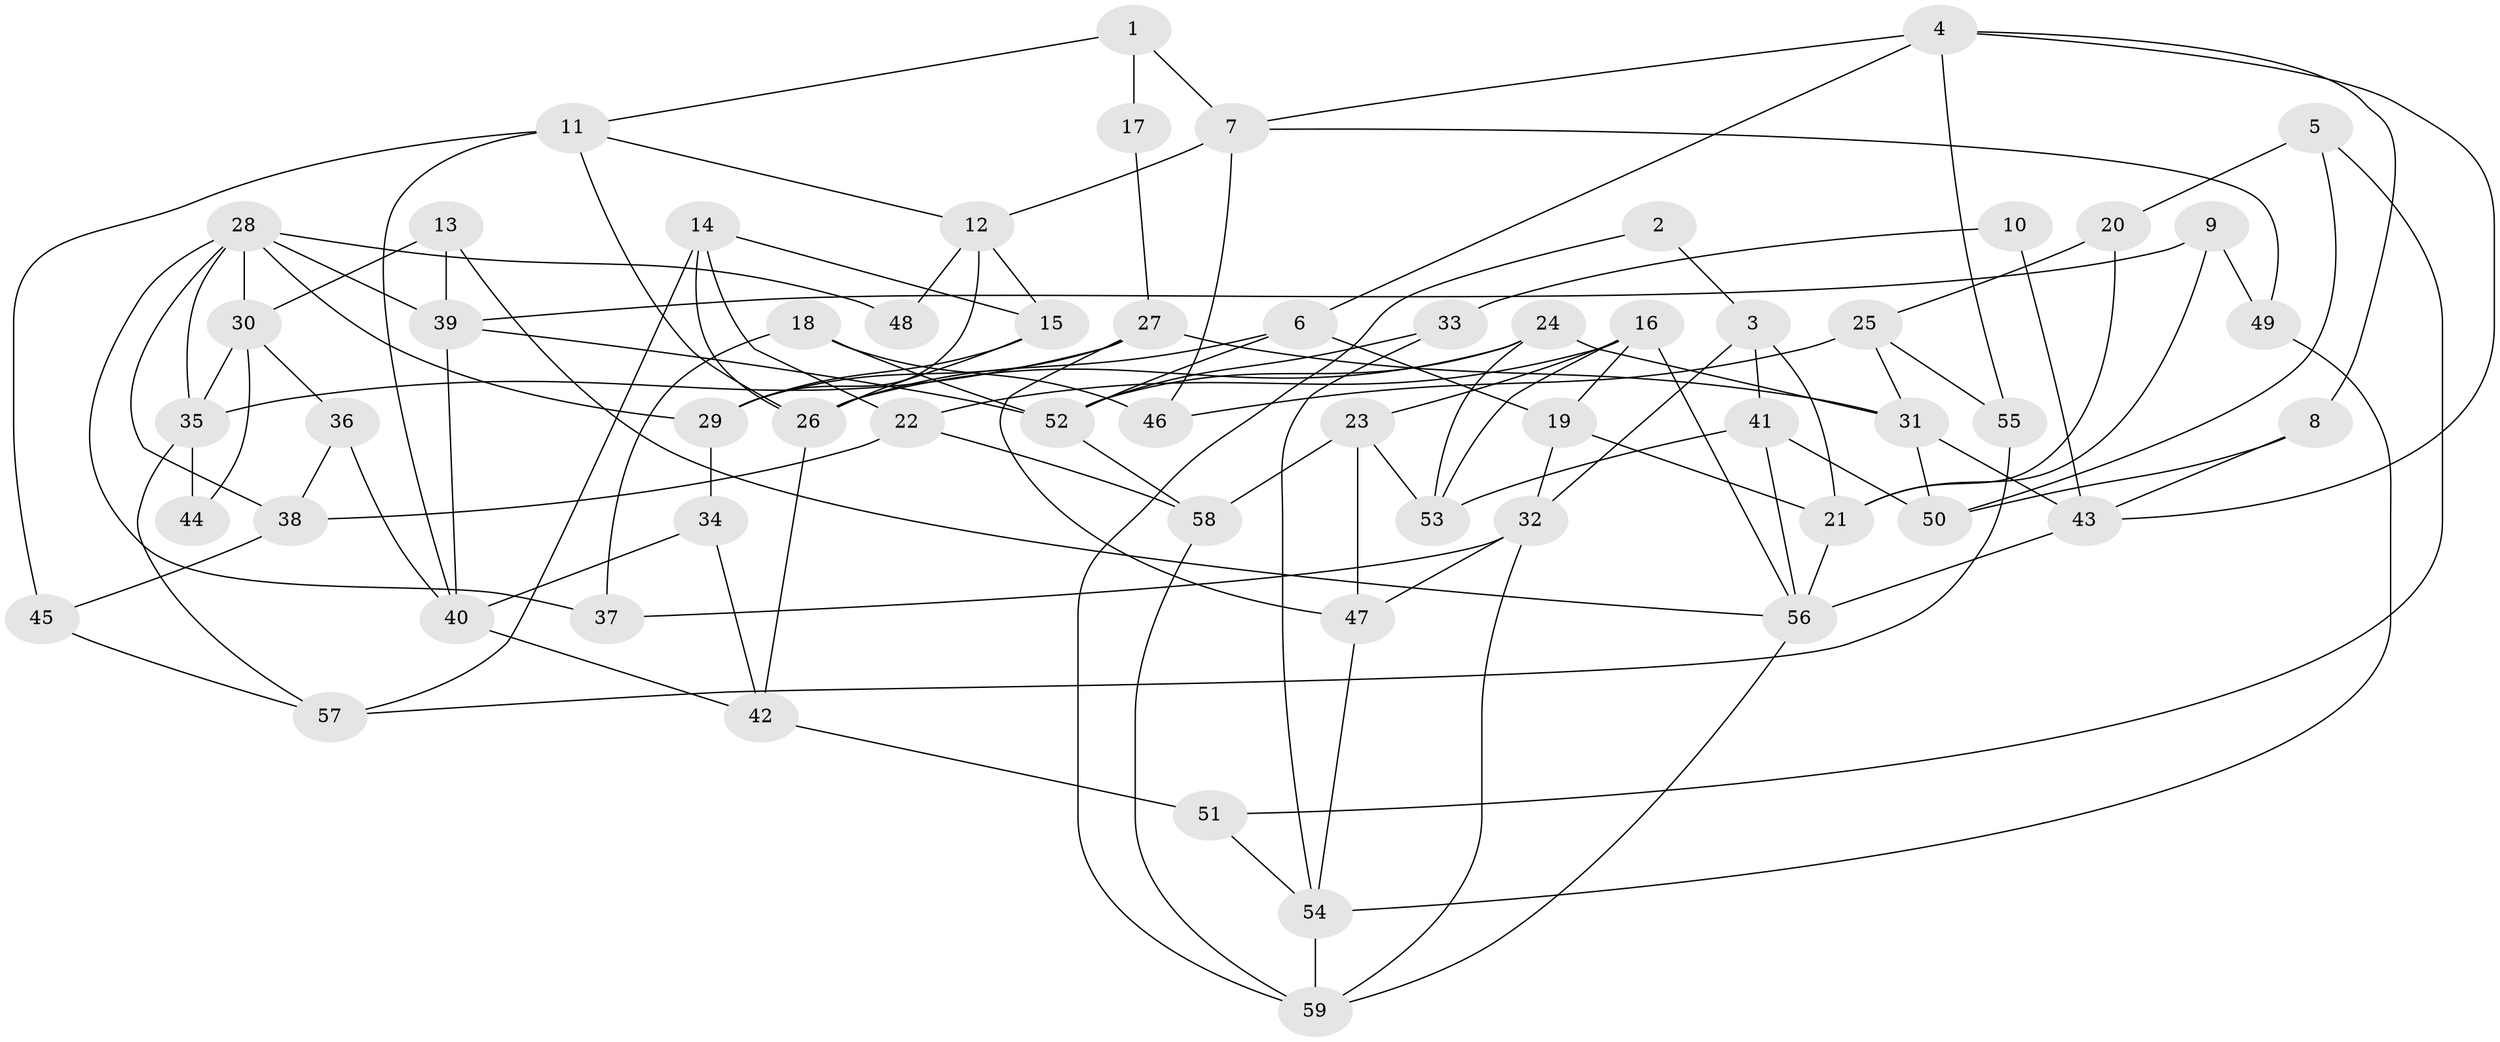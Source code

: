 // coarse degree distribution, {5: 0.06896551724137931, 4: 0.3793103448275862, 3: 0.3103448275862069, 6: 0.06896551724137931, 7: 0.034482758620689655, 1: 0.034482758620689655, 9: 0.034482758620689655, 8: 0.06896551724137931}
// Generated by graph-tools (version 1.1) at 2025/52/03/04/25 21:52:06]
// undirected, 59 vertices, 118 edges
graph export_dot {
graph [start="1"]
  node [color=gray90,style=filled];
  1;
  2;
  3;
  4;
  5;
  6;
  7;
  8;
  9;
  10;
  11;
  12;
  13;
  14;
  15;
  16;
  17;
  18;
  19;
  20;
  21;
  22;
  23;
  24;
  25;
  26;
  27;
  28;
  29;
  30;
  31;
  32;
  33;
  34;
  35;
  36;
  37;
  38;
  39;
  40;
  41;
  42;
  43;
  44;
  45;
  46;
  47;
  48;
  49;
  50;
  51;
  52;
  53;
  54;
  55;
  56;
  57;
  58;
  59;
  1 -- 7;
  1 -- 11;
  1 -- 17;
  2 -- 59;
  2 -- 3;
  3 -- 21;
  3 -- 41;
  3 -- 32;
  4 -- 7;
  4 -- 6;
  4 -- 8;
  4 -- 43;
  4 -- 55;
  5 -- 20;
  5 -- 50;
  5 -- 51;
  6 -- 19;
  6 -- 26;
  6 -- 52;
  7 -- 12;
  7 -- 46;
  7 -- 49;
  8 -- 43;
  8 -- 50;
  9 -- 39;
  9 -- 49;
  9 -- 21;
  10 -- 43;
  10 -- 33;
  11 -- 45;
  11 -- 26;
  11 -- 12;
  11 -- 40;
  12 -- 15;
  12 -- 29;
  12 -- 48;
  13 -- 39;
  13 -- 56;
  13 -- 30;
  14 -- 15;
  14 -- 22;
  14 -- 26;
  14 -- 57;
  15 -- 29;
  15 -- 26;
  16 -- 23;
  16 -- 22;
  16 -- 19;
  16 -- 53;
  16 -- 56;
  17 -- 27;
  18 -- 37;
  18 -- 52;
  18 -- 46;
  19 -- 21;
  19 -- 32;
  20 -- 25;
  20 -- 21;
  21 -- 56;
  22 -- 38;
  22 -- 58;
  23 -- 47;
  23 -- 58;
  23 -- 53;
  24 -- 31;
  24 -- 53;
  24 -- 26;
  24 -- 52;
  25 -- 31;
  25 -- 55;
  25 -- 46;
  26 -- 42;
  27 -- 29;
  27 -- 47;
  27 -- 31;
  27 -- 35;
  28 -- 39;
  28 -- 30;
  28 -- 29;
  28 -- 35;
  28 -- 37;
  28 -- 38;
  28 -- 48;
  29 -- 34;
  30 -- 35;
  30 -- 36;
  30 -- 44;
  31 -- 50;
  31 -- 43;
  32 -- 37;
  32 -- 47;
  32 -- 59;
  33 -- 54;
  33 -- 52;
  34 -- 42;
  34 -- 40;
  35 -- 44;
  35 -- 57;
  36 -- 40;
  36 -- 38;
  38 -- 45;
  39 -- 52;
  39 -- 40;
  40 -- 42;
  41 -- 53;
  41 -- 56;
  41 -- 50;
  42 -- 51;
  43 -- 56;
  45 -- 57;
  47 -- 54;
  49 -- 54;
  51 -- 54;
  52 -- 58;
  54 -- 59;
  55 -- 57;
  56 -- 59;
  58 -- 59;
}
